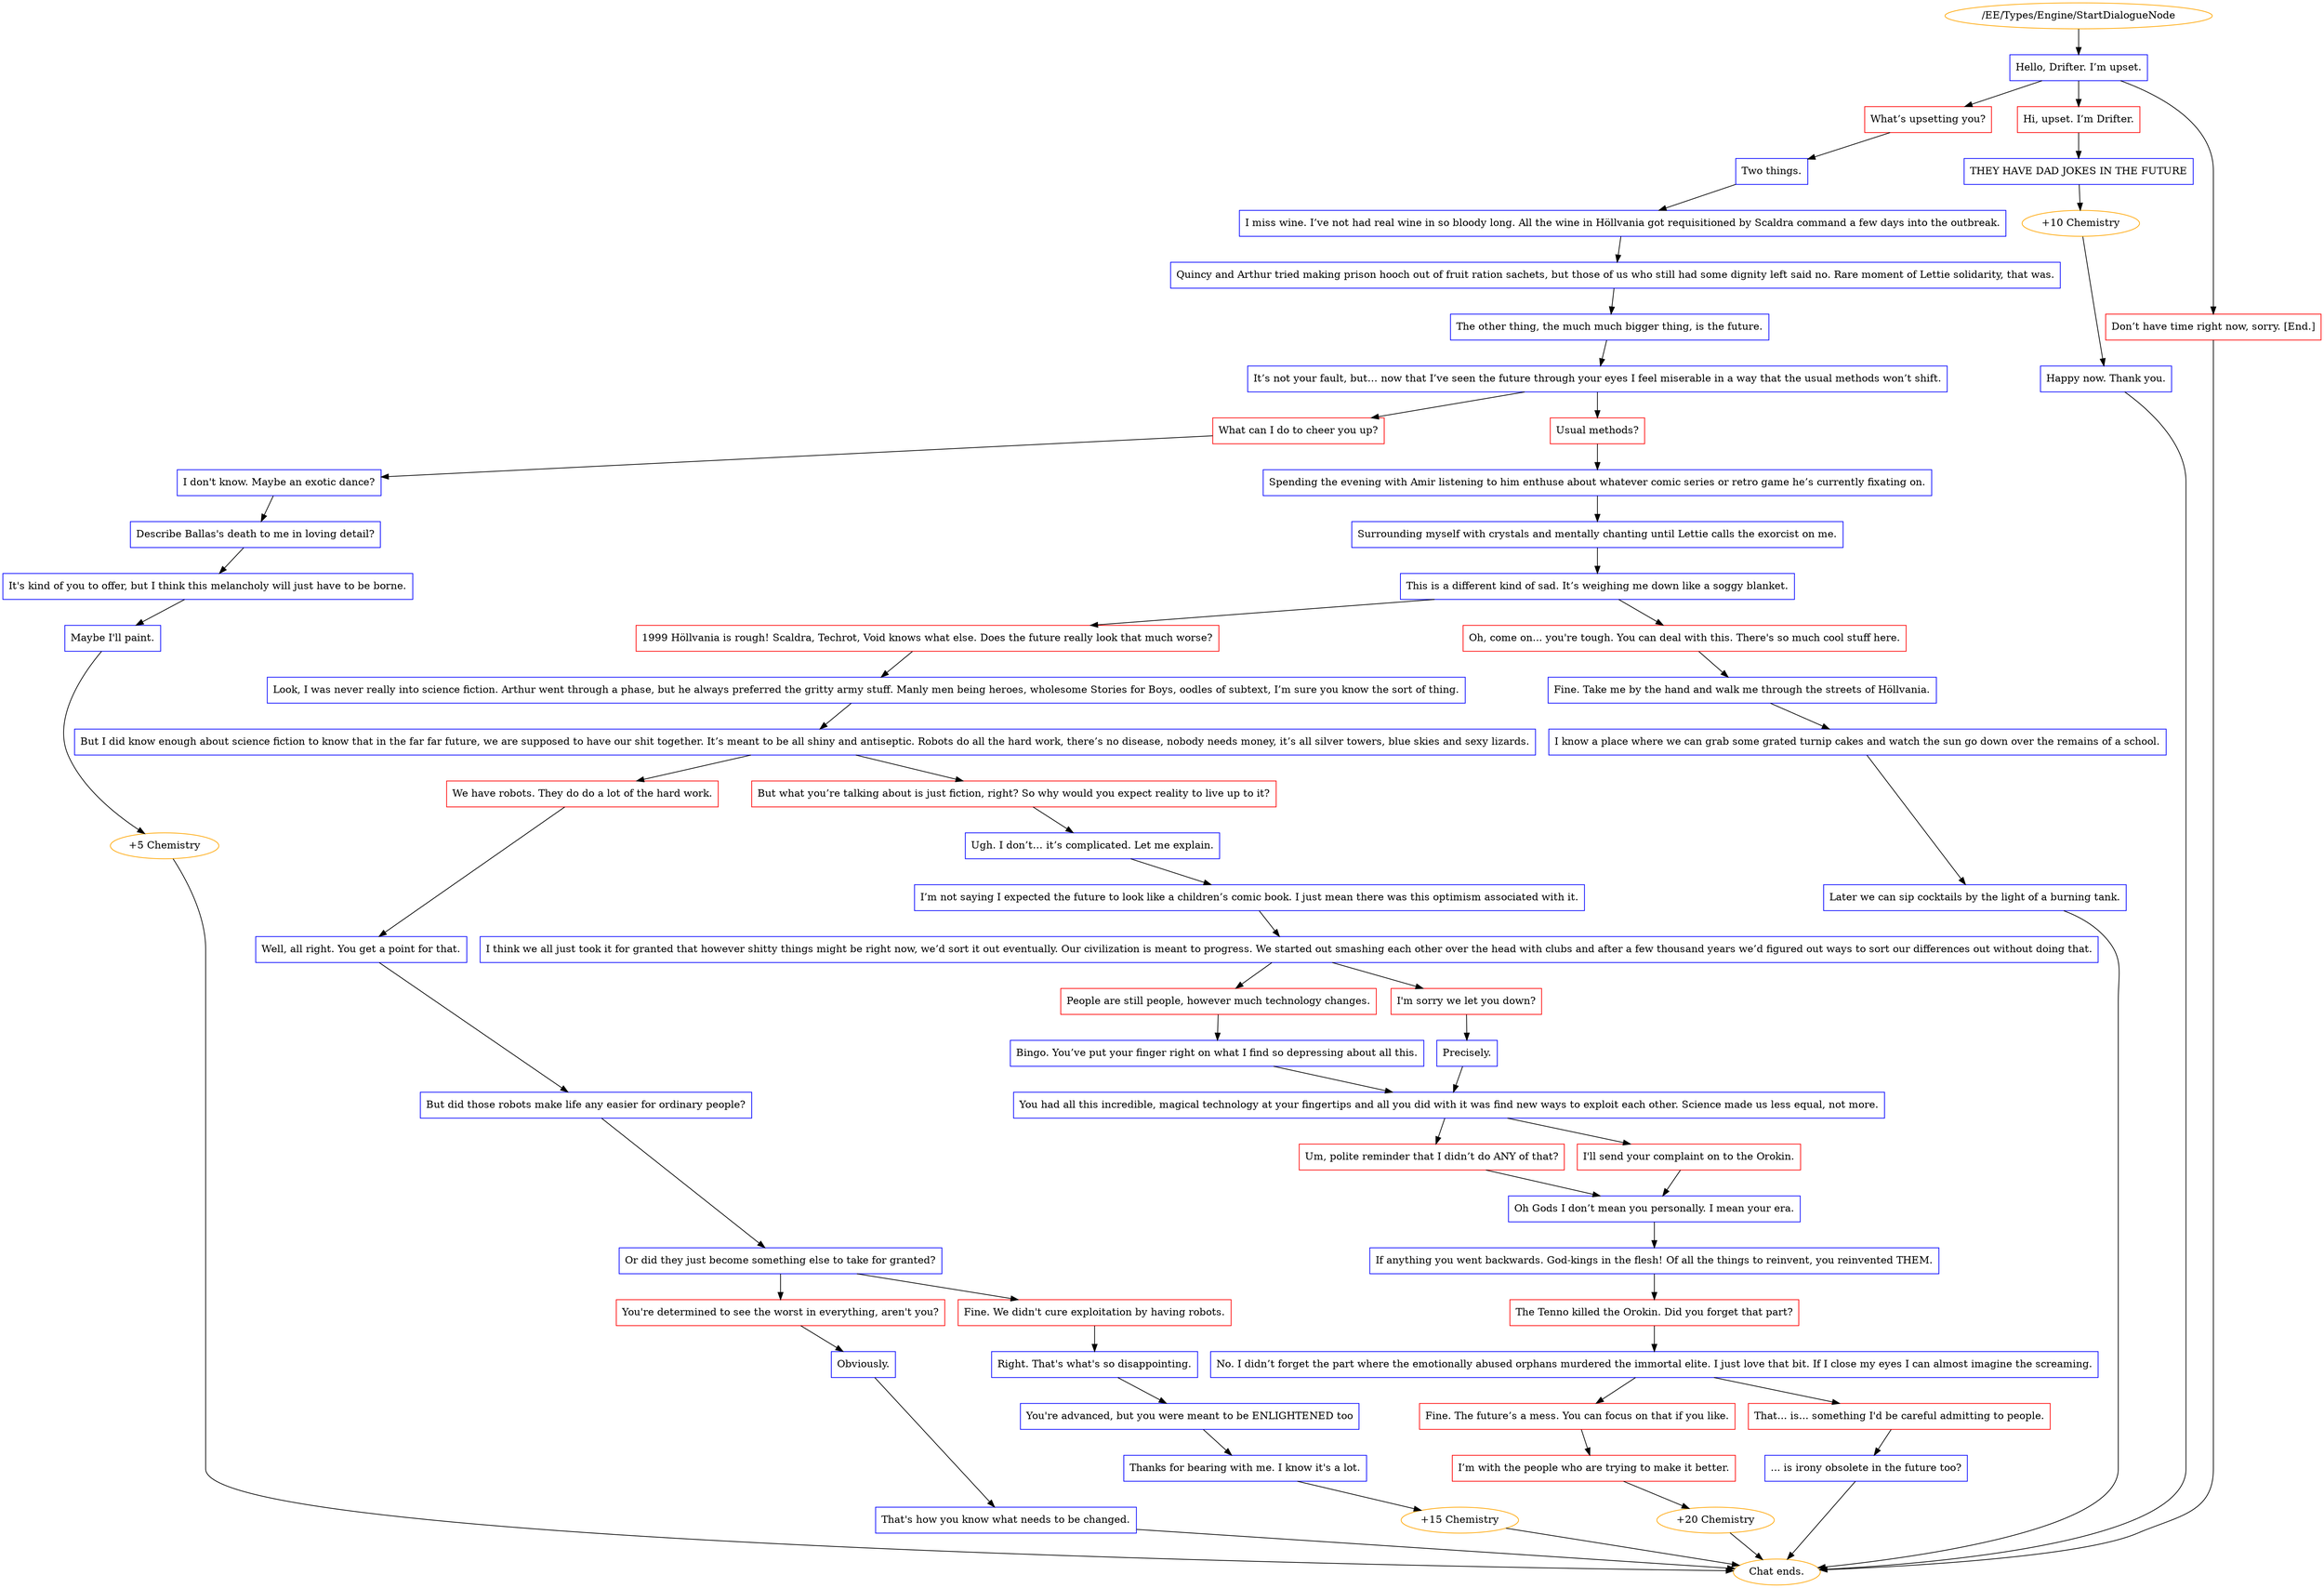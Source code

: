digraph {
	1262 [label="/EE/Types/Engine/StartDialogueNode",color=orange];
		1262 -> 1263;
	1263 [label="Hello, Drifter. I’m upset.",shape=box,color=blue];
		1263 -> 1266;
		1263 -> 1264;
		1263 -> 1265;
	1266 [label="What’s upsetting you?",shape=box,color=red];
		1266 -> 1268;
	1264 [label="Hi, upset. I’m Drifter.",shape=box,color=red];
		1264 -> 1269;
	1265 [label="Don’t have time right now, sorry. [End.]",shape=box,color=red];
		1265 -> "Chat ends.";
	1268 [label="Two things.",shape=box,color=blue];
		1268 -> 1273;
	1269 [label="THEY HAVE DAD JOKES IN THE FUTURE",shape=box,color=blue];
		1269 -> 1271;
	"Chat ends." [color=orange];
	1273 [label="I miss wine. I’ve not had real wine in so bloody long. All the wine in Höllvania got requisitioned by Scaldra command a few days into the outbreak.",shape=box,color=blue];
		1273 -> 1274;
	1271 [label="+10 Chemistry",color=orange];
		1271 -> 1270;
	1274 [label="Quincy and Arthur tried making prison hooch out of fruit ration sachets, but those of us who still had some dignity left said no. Rare moment of Lettie solidarity, that was.",shape=box,color=blue];
		1274 -> 1275;
	1270 [label="Happy now. Thank you.",shape=box,color=blue];
		1270 -> "Chat ends.";
	1275 [label="The other thing, the much much bigger thing, is the future.",shape=box,color=blue];
		1275 -> 1276;
	"Chat ends." [color=orange];
	1276 [label="It’s not your fault, but… now that I’ve seen the future through your eyes I feel miserable in a way that the usual methods won’t shift.",shape=box,color=blue];
		1276 -> 1277;
		1276 -> 1278;
	1277 [label="What can I do to cheer you up?",shape=box,color=red];
		1277 -> 1279;
	1278 [label="Usual methods?",shape=box,color=red];
		1278 -> 1280;
	1279 [label="I don't know. Maybe an exotic dance?",shape=box,color=blue];
		1279 -> 1281;
	1280 [label="Spending the evening with Amir listening to him enthuse about whatever comic series or retro game he’s currently fixating on.",shape=box,color=blue];
		1280 -> 1282;
	1281 [label="Describe Ballas's death to me in loving detail?",shape=box,color=blue];
		1281 -> 1283;
	1282 [label="Surrounding myself with crystals and mentally chanting until Lettie calls the exorcist on me.",shape=box,color=blue];
		1282 -> 1284;
	1283 [label="It's kind of you to offer, but I think this melancholy will just have to be borne.",shape=box,color=blue];
		1283 -> 1286;
	1284 [label="This is a different kind of sad. It’s weighing me down like a soggy blanket.",shape=box,color=blue];
		1284 -> 1288;
		1284 -> 1289;
	1286 [label="Maybe I'll paint.",shape=box,color=blue];
		1286 -> 1285;
	1288 [label="1999 Höllvania is rough! Scaldra, Techrot, Void knows what else. Does the future really look that much worse?",shape=box,color=red];
		1288 -> 1290;
	1289 [label="Oh, come on... you're tough. You can deal with this. There's so much cool stuff here.",shape=box,color=red];
		1289 -> 1291;
	1285 [label="+5 Chemistry",color=orange];
		1285 -> "Chat ends.";
	1290 [label="Look, I was never really into science fiction. Arthur went through a phase, but he always preferred the gritty army stuff. Manly men being heroes, wholesome Stories for Boys, oodles of subtext, I’m sure you know the sort of thing.",shape=box,color=blue];
		1290 -> 1292;
	1291 [label="Fine. Take me by the hand and walk me through the streets of Höllvania.",shape=box,color=blue];
		1291 -> 1293;
	"Chat ends." [color=orange];
	1292 [label="But I did know enough about science fiction to know that in the far far future, we are supposed to have our shit together. It’s meant to be all shiny and antiseptic. Robots do all the hard work, there’s no disease, nobody needs money, it’s all silver towers, blue skies and sexy lizards.",shape=box,color=blue];
		1292 -> 1295;
		1292 -> 1296;
	1293 [label="I know a place where we can grab some grated turnip cakes and watch the sun go down over the remains of a school.",shape=box,color=blue];
		1293 -> 1294;
	1295 [label="We have robots. They do do a lot of the hard work.",shape=box,color=red];
		1295 -> 1298;
	1296 [label="But what you’re talking about is just fiction, right? So why would you expect reality to live up to it?",shape=box,color=red];
		1296 -> 1299;
	1294 [label="Later we can sip cocktails by the light of a burning tank.",shape=box,color=blue];
		1294 -> "Chat ends.";
	1298 [label="Well, all right. You get a point for that.",shape=box,color=blue];
		1298 -> 1300;
	1299 [label="Ugh. I don’t… it’s complicated. Let me explain.",shape=box,color=blue];
		1299 -> 1301;
	"Chat ends." [color=orange];
	1300 [label="But did those robots make life any easier for ordinary people?",shape=box,color=blue];
		1300 -> 1303;
	1301 [label="I’m not saying I expected the future to look like a children’s comic book. I just mean there was this optimism associated with it.",shape=box,color=blue];
		1301 -> 1302;
	1303 [label="Or did they just become something else to take for granted?",shape=box,color=blue];
		1303 -> 1306;
		1303 -> 1307;
	1302 [label="I think we all just took it for granted that however shitty things might be right now, we’d sort it out eventually. Our civilization is meant to progress. We started out smashing each other over the head with clubs and after a few thousand years we’d figured out ways to sort our differences out without doing that.",shape=box,color=blue];
		1302 -> 1304;
		1302 -> 1305;
	1306 [label="You're determined to see the worst in everything, aren't you?",shape=box,color=red];
		1306 -> 1310;
	1307 [label="Fine. We didn't cure exploitation by having robots.",shape=box,color=red];
		1307 -> 1311;
	1304 [label="People are still people, however much technology changes.",shape=box,color=red];
		1304 -> 1308;
	1305 [label="I'm sorry we let you down?",shape=box,color=red];
		1305 -> 1309;
	1310 [label="Obviously.",shape=box,color=blue];
		1310 -> 1315;
	1311 [label="Right. That's what's so disappointing.",shape=box,color=blue];
		1311 -> 1316;
	1308 [label="Bingo. You’ve put your finger right on what I find so depressing about all this.",shape=box,color=blue];
		1308 -> 1313;
	1309 [label="Precisely.",shape=box,color=blue];
		1309 -> 1313;
	1315 [label="That's how you know what needs to be changed.",shape=box,color=blue];
		1315 -> "Chat ends.";
	1316 [label="You're advanced, but you were meant to be ENLIGHTENED too",shape=box,color=blue];
		1316 -> 1318;
	1313 [label="You had all this incredible, magical technology at your fingertips and all you did with it was find new ways to exploit each other. Science made us less equal, not more.",shape=box,color=blue];
		1313 -> 1312;
		1313 -> 1314;
	"Chat ends." [color=orange];
	1318 [label="Thanks for bearing with me. I know it's a lot.",shape=box,color=blue];
		1318 -> 1320;
	1312 [label="Um, polite reminder that I didn’t do ANY of that?",shape=box,color=red];
		1312 -> 1322;
	1314 [label="I'll send your complaint on to the Orokin.",shape=box,color=red];
		1314 -> 1322;
	1320 [label="+15 Chemistry",color=orange];
		1320 -> "Chat ends.";
	1322 [label="Oh Gods I don’t mean you personally. I mean your era.",shape=box,color=blue];
		1322 -> 1323;
	"Chat ends." [color=orange];
	1323 [label="If anything you went backwards. God-kings in the flesh! Of all the things to reinvent, you reinvented THEM.",shape=box,color=blue];
		1323 -> 1324;
	1324 [label="The Tenno killed the Orokin. Did you forget that part?",shape=box,color=red];
		1324 -> 1325;
	1325 [label="No. I didn’t forget the part where the emotionally abused orphans murdered the immortal elite. I just love that bit. If I close my eyes I can almost imagine the screaming.",shape=box,color=blue];
		1325 -> 1326;
		1325 -> 1327;
	1326 [label="Fine. The future’s a mess. You can focus on that if you like.",shape=box,color=red];
		1326 -> 1328;
	1327 [label="That... is... something I'd be careful admitting to people.",shape=box,color=red];
		1327 -> 1329;
	1328 [label="I’m with the people who are trying to make it better.",shape=box,color=red];
		1328 -> 1330;
	1329 [label="... is irony obsolete in the future too?",shape=box,color=blue];
		1329 -> "Chat ends.";
	1330 [label="+20 Chemistry",color=orange];
		1330 -> "Chat ends.";
	"Chat ends." [color=orange];
	"Chat ends." [color=orange];
}